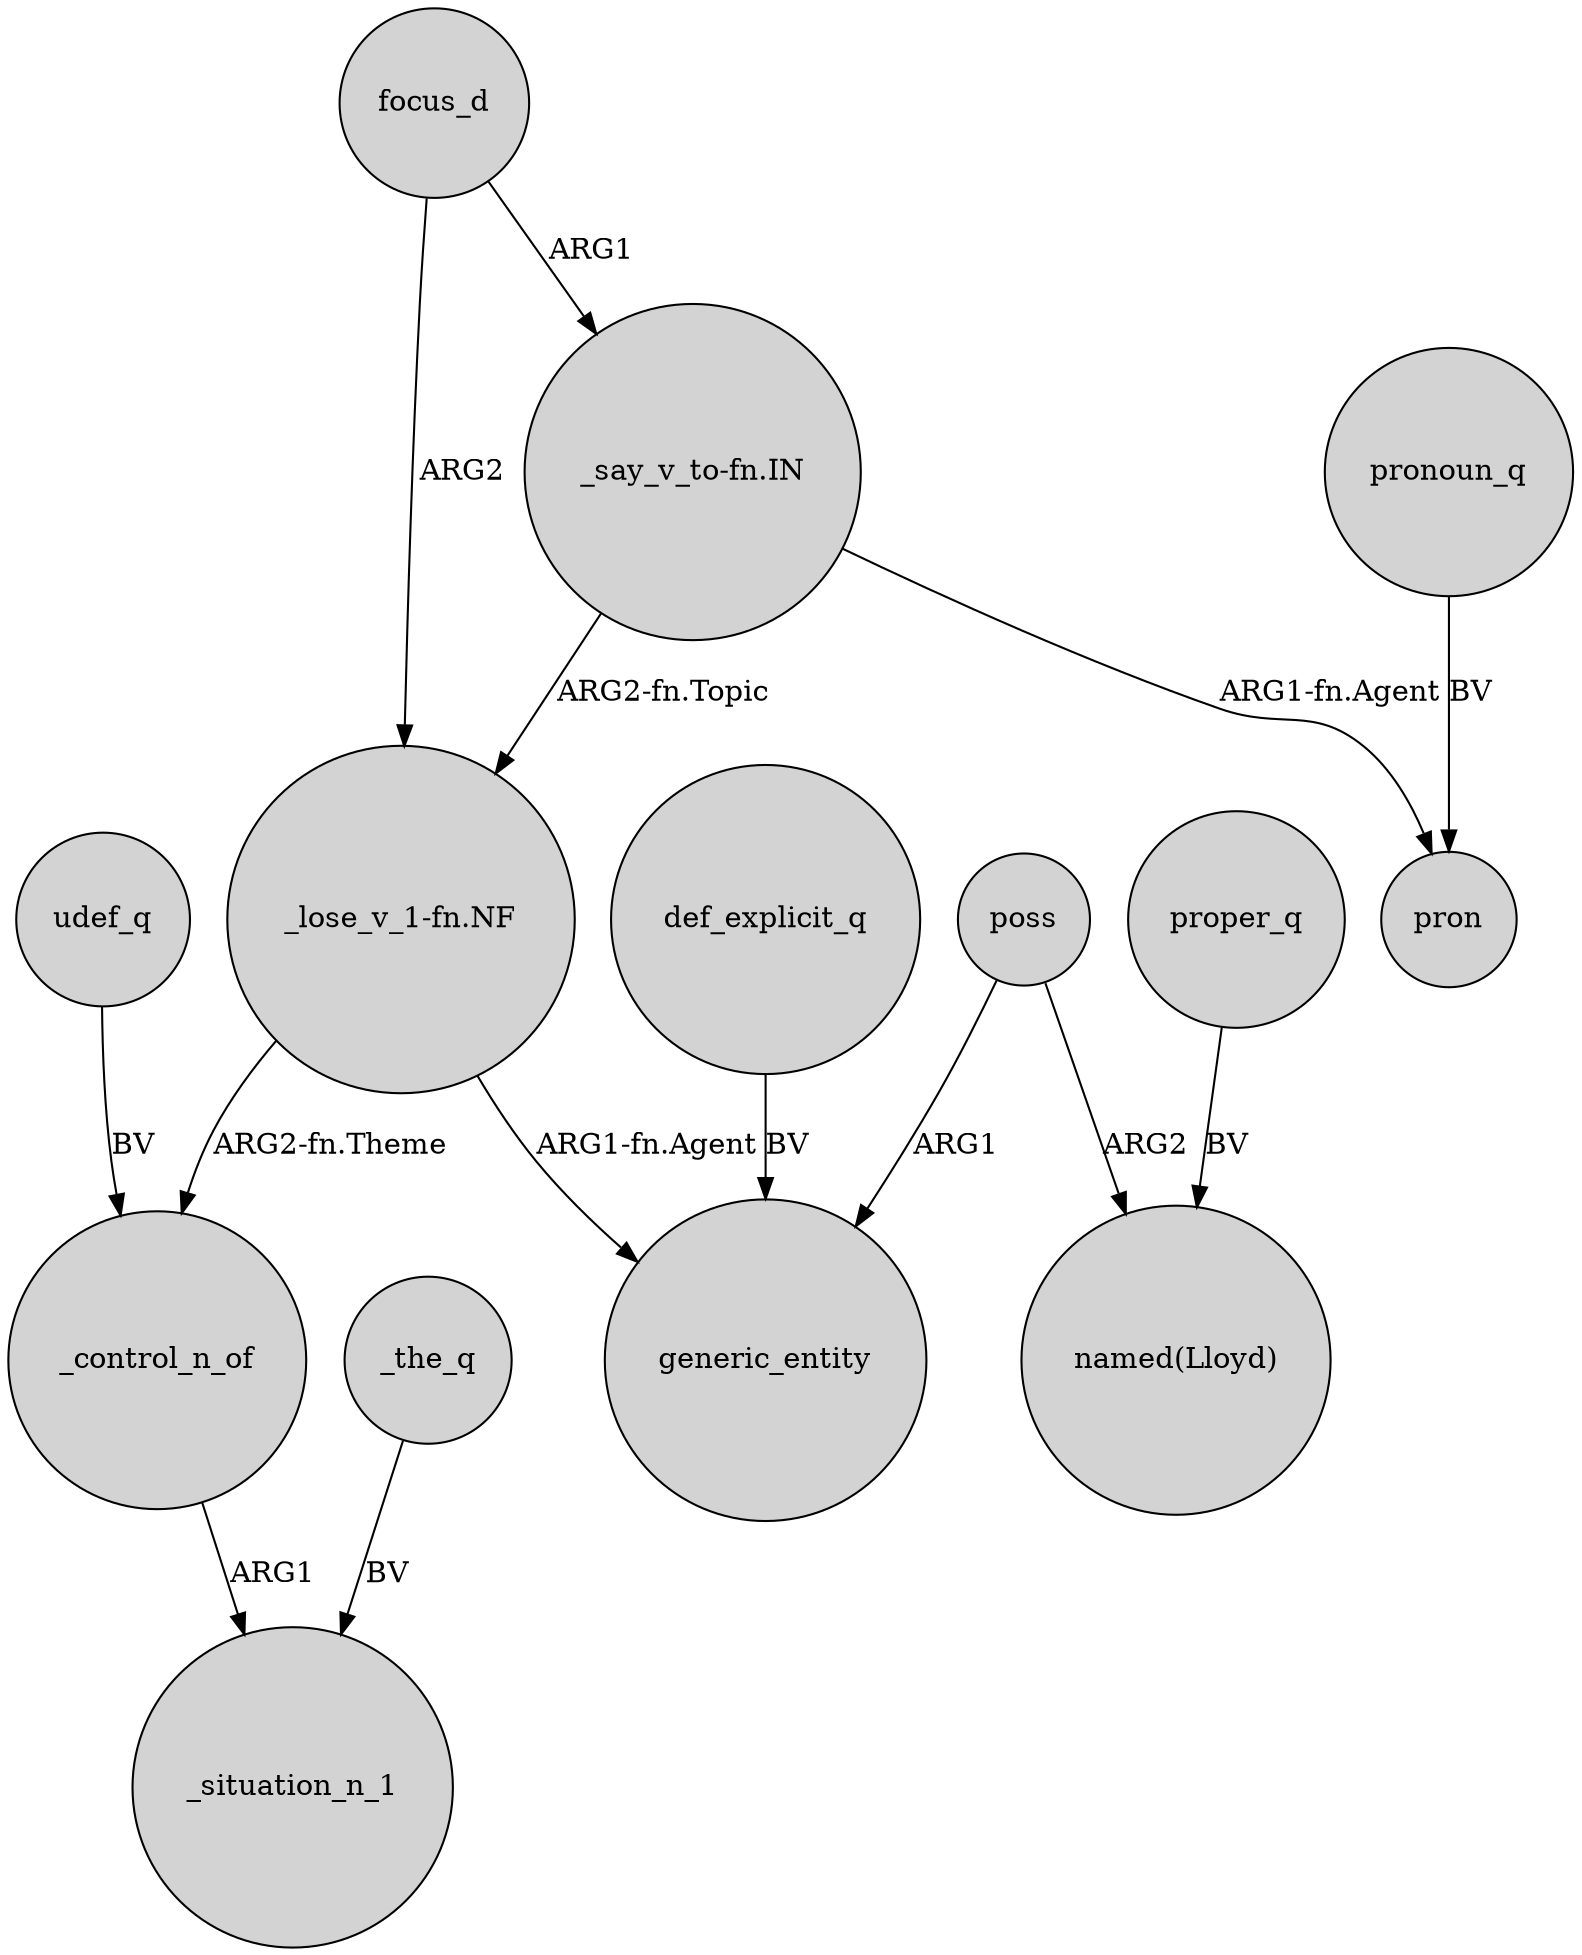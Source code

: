 digraph {
	node [shape=circle style=filled]
	_control_n_of -> _situation_n_1 [label=ARG1]
	def_explicit_q -> generic_entity [label=BV]
	poss -> "named(Lloyd)" [label=ARG2]
	_the_q -> _situation_n_1 [label=BV]
	poss -> generic_entity [label=ARG1]
	"_lose_v_1-fn.NF" -> _control_n_of [label="ARG2-fn.Theme"]
	focus_d -> "_lose_v_1-fn.NF" [label=ARG2]
	"_say_v_to-fn.IN" -> "_lose_v_1-fn.NF" [label="ARG2-fn.Topic"]
	"_lose_v_1-fn.NF" -> generic_entity [label="ARG1-fn.Agent"]
	udef_q -> _control_n_of [label=BV]
	focus_d -> "_say_v_to-fn.IN" [label=ARG1]
	proper_q -> "named(Lloyd)" [label=BV]
	"_say_v_to-fn.IN" -> pron [label="ARG1-fn.Agent"]
	pronoun_q -> pron [label=BV]
}
